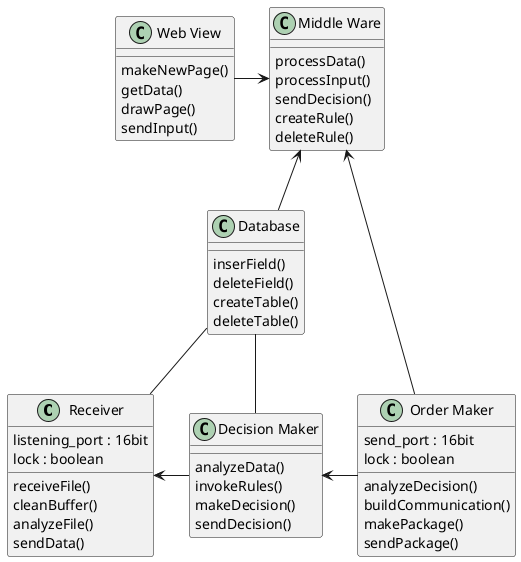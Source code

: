 @startuml 服务器类图

class "Receiver" as receiver {
    listening_port : 16bit 
    lock : boolean
    receiveFile()
    cleanBuffer()
    analyzeFile()
    sendData()
}

class "Decision Maker" as decisionmaker {
    analyzeData()
    invokeRules()
    makeDecision()
    sendDecision()
}

class "Order Maker" as ordermaker {
    send_port : 16bit
    lock : boolean
    analyzeDecision()
    buildCommunication()
    makePackage()
    sendPackage()
}

class "Database" as database {
    inserField()
    deleteField()
    createTable()
    deleteTable()
}

class "Web View" as webview {
    makeNewPage()
    getData()
    drawPage()
    sendInput()
}

class "Middle Ware" as middleware {
    processData()
    processInput()
    sendDecision()
    createRule()
    deleteRule()
}

receiver <- decisionmaker
decisionmaker <- ordermaker
receiver -up- database
decisionmaker -up- database 
webview -right-> middleware
database -up-> middleware
ordermaker -up-> middleware

@enduml